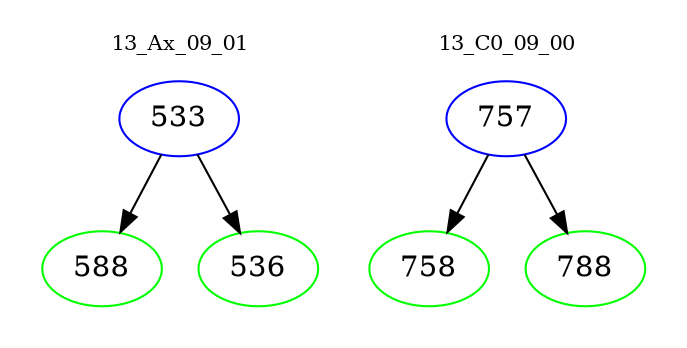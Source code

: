 digraph{
subgraph cluster_0 {
color = white
label = "13_Ax_09_01";
fontsize=10;
T0_533 [label="533", color="blue"]
T0_533 -> T0_588 [color="black"]
T0_588 [label="588", color="green"]
T0_533 -> T0_536 [color="black"]
T0_536 [label="536", color="green"]
}
subgraph cluster_1 {
color = white
label = "13_C0_09_00";
fontsize=10;
T1_757 [label="757", color="blue"]
T1_757 -> T1_758 [color="black"]
T1_758 [label="758", color="green"]
T1_757 -> T1_788 [color="black"]
T1_788 [label="788", color="green"]
}
}
